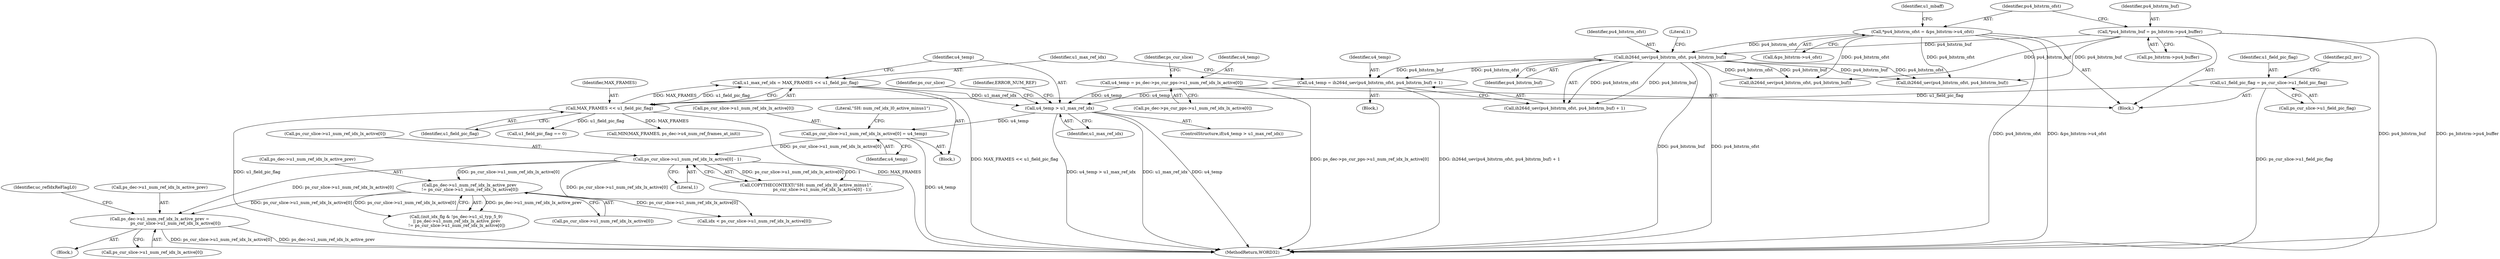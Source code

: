 digraph "0_Android_943323f1d9d3dd5c2634deb26cbe72343ca6b3db_2@array" {
"1000354" [label="(Call,ps_dec->u1_num_ref_idx_lx_active_prev =\n                        ps_cur_slice->u1_num_ref_idx_lx_active[0])"];
"1000329" [label="(Call,ps_dec->u1_num_ref_idx_lx_active_prev\n != ps_cur_slice->u1_num_ref_idx_lx_active[0])"];
"1000288" [label="(Call,ps_cur_slice->u1_num_ref_idx_lx_active[0] - 1)"];
"1000279" [label="(Call,ps_cur_slice->u1_num_ref_idx_lx_active[0] = u4_temp)"];
"1000273" [label="(Call,u4_temp > u1_max_ref_idx)"];
"1000258" [label="(Call,u4_temp = ih264d_uev(pu4_bitstrm_ofst, pu4_bitstrm_buf) + 1)"];
"1000261" [label="(Call,ih264d_uev(pu4_bitstrm_ofst, pu4_bitstrm_buf))"];
"1000147" [label="(Call,*pu4_bitstrm_ofst = &ps_bitstrm->u4_ofst)"];
"1000141" [label="(Call,*pu4_bitstrm_buf = ps_bitstrm->pu4_buffer)"];
"1000244" [label="(Call,u4_temp = ps_dec->ps_cur_pps->u1_num_ref_idx_lx_active[0])"];
"1000267" [label="(Call,u1_max_ref_idx = MAX_FRAMES << u1_field_pic_flag)"];
"1000269" [label="(Call,MAX_FRAMES << u1_field_pic_flag)"];
"1000162" [label="(Call,u1_field_pic_flag = ps_cur_slice->u1_field_pic_flag)"];
"1000268" [label="(Identifier,u1_max_ref_idx)"];
"1000354" [label="(Call,ps_dec->u1_num_ref_idx_lx_active_prev =\n                        ps_cur_slice->u1_num_ref_idx_lx_active[0])"];
"1000246" [label="(Call,ps_dec->ps_cur_pps->u1_num_ref_idx_lx_active[0])"];
"1000263" [label="(Identifier,pu4_bitstrm_buf)"];
"1000274" [label="(Identifier,u4_temp)"];
"1000288" [label="(Call,ps_cur_slice->u1_num_ref_idx_lx_active[0] - 1)"];
"1000295" [label="(Block,)"];
"1000273" [label="(Call,u4_temp > u1_max_ref_idx)"];
"1000272" [label="(ControlStructure,if(u4_temp > u1_max_ref_idx))"];
"1000261" [label="(Call,ih264d_uev(pu4_bitstrm_ofst, pu4_bitstrm_buf))"];
"1000245" [label="(Identifier,u4_temp)"];
"1000269" [label="(Call,MAX_FRAMES << u1_field_pic_flag)"];
"1000163" [label="(Identifier,u1_field_pic_flag)"];
"1000707" [label="(Call,u1_field_pic_flag == 0)"];
"1000265" [label="(Block,)"];
"1000142" [label="(Identifier,pu4_bitstrm_buf)"];
"1000257" [label="(Block,)"];
"1000294" [label="(Literal,1)"];
"1000162" [label="(Call,u1_field_pic_flag = ps_cur_slice->u1_field_pic_flag)"];
"1000279" [label="(Call,ps_cur_slice->u1_num_ref_idx_lx_active[0] = u4_temp)"];
"1000155" [label="(Identifier,u1_mbaff)"];
"1000280" [label="(Call,ps_cur_slice->u1_num_ref_idx_lx_active[0])"];
"1000271" [label="(Identifier,u1_field_pic_flag)"];
"1001036" [label="(MethodReturn,WORD32)"];
"1000286" [label="(Call,COPYTHECONTEXT(\"SH: num_ref_idx_l0_active_minus1\",\n                        ps_cur_slice->u1_num_ref_idx_lx_active[0] - 1))"];
"1000148" [label="(Identifier,pu4_bitstrm_ofst)"];
"1000143" [label="(Call,ps_bitstrm->pu4_buffer)"];
"1000275" [label="(Identifier,u1_max_ref_idx)"];
"1000358" [label="(Call,ps_cur_slice->u1_num_ref_idx_lx_active[0])"];
"1000264" [label="(Literal,1)"];
"1000330" [label="(Call,ps_dec->u1_num_ref_idx_lx_active_prev)"];
"1000761" [label="(Call,ih264d_uev(pu4_bitstrm_ofst, pu4_bitstrm_buf))"];
"1000364" [label="(Identifier,uc_refIdxReFlagL0)"];
"1000329" [label="(Call,ps_dec->u1_num_ref_idx_lx_active_prev\n != ps_cur_slice->u1_num_ref_idx_lx_active[0])"];
"1000322" [label="(Call,(init_idx_flg & !ps_dec->u1_sl_typ_5_9)\n || ps_dec->u1_num_ref_idx_lx_active_prev\n != ps_cur_slice->u1_num_ref_idx_lx_active[0])"];
"1000262" [label="(Identifier,pu4_bitstrm_ofst)"];
"1000174" [label="(Identifier,pi2_mv)"];
"1000282" [label="(Identifier,ps_cur_slice)"];
"1000149" [label="(Call,&ps_bitstrm->u4_ofst)"];
"1000258" [label="(Call,u4_temp = ih264d_uev(pu4_bitstrm_ofst, pu4_bitstrm_buf) + 1)"];
"1000121" [label="(Block,)"];
"1000787" [label="(Call,ih264d_sev(pu4_bitstrm_ofst, pu4_bitstrm_buf))"];
"1000270" [label="(Identifier,MAX_FRAMES)"];
"1000278" [label="(Identifier,ERROR_NUM_REF)"];
"1000289" [label="(Call,ps_cur_slice->u1_num_ref_idx_lx_active[0])"];
"1000260" [label="(Call,ih264d_uev(pu4_bitstrm_ofst, pu4_bitstrm_buf) + 1)"];
"1000614" [label="(Call,MIN(MAX_FRAMES, ps_dec->u4_num_ref_frames_at_init))"];
"1000164" [label="(Call,ps_cur_slice->u1_field_pic_flag)"];
"1000141" [label="(Call,*pu4_bitstrm_buf = ps_bitstrm->pu4_buffer)"];
"1000147" [label="(Call,*pu4_bitstrm_ofst = &ps_bitstrm->u4_ofst)"];
"1000442" [label="(Call,idx < ps_cur_slice->u1_num_ref_idx_lx_active[0])"];
"1000355" [label="(Call,ps_dec->u1_num_ref_idx_lx_active_prev)"];
"1000287" [label="(Literal,\"SH: num_ref_idx_l0_active_minus1\")"];
"1000259" [label="(Identifier,u4_temp)"];
"1000285" [label="(Identifier,u4_temp)"];
"1000244" [label="(Call,u4_temp = ps_dec->ps_cur_pps->u1_num_ref_idx_lx_active[0])"];
"1000267" [label="(Call,u1_max_ref_idx = MAX_FRAMES << u1_field_pic_flag)"];
"1000333" [label="(Call,ps_cur_slice->u1_num_ref_idx_lx_active[0])"];
"1000255" [label="(Identifier,ps_cur_slice)"];
"1000354" -> "1000295"  [label="AST: "];
"1000354" -> "1000358"  [label="CFG: "];
"1000355" -> "1000354"  [label="AST: "];
"1000358" -> "1000354"  [label="AST: "];
"1000364" -> "1000354"  [label="CFG: "];
"1000354" -> "1001036"  [label="DDG: ps_cur_slice->u1_num_ref_idx_lx_active[0]"];
"1000354" -> "1001036"  [label="DDG: ps_dec->u1_num_ref_idx_lx_active_prev"];
"1000329" -> "1000354"  [label="DDG: ps_cur_slice->u1_num_ref_idx_lx_active[0]"];
"1000288" -> "1000354"  [label="DDG: ps_cur_slice->u1_num_ref_idx_lx_active[0]"];
"1000329" -> "1000322"  [label="AST: "];
"1000329" -> "1000333"  [label="CFG: "];
"1000330" -> "1000329"  [label="AST: "];
"1000333" -> "1000329"  [label="AST: "];
"1000322" -> "1000329"  [label="CFG: "];
"1000329" -> "1000322"  [label="DDG: ps_dec->u1_num_ref_idx_lx_active_prev"];
"1000329" -> "1000322"  [label="DDG: ps_cur_slice->u1_num_ref_idx_lx_active[0]"];
"1000288" -> "1000329"  [label="DDG: ps_cur_slice->u1_num_ref_idx_lx_active[0]"];
"1000329" -> "1000442"  [label="DDG: ps_cur_slice->u1_num_ref_idx_lx_active[0]"];
"1000288" -> "1000286"  [label="AST: "];
"1000288" -> "1000294"  [label="CFG: "];
"1000289" -> "1000288"  [label="AST: "];
"1000294" -> "1000288"  [label="AST: "];
"1000286" -> "1000288"  [label="CFG: "];
"1000288" -> "1000286"  [label="DDG: ps_cur_slice->u1_num_ref_idx_lx_active[0]"];
"1000288" -> "1000286"  [label="DDG: 1"];
"1000279" -> "1000288"  [label="DDG: ps_cur_slice->u1_num_ref_idx_lx_active[0]"];
"1000288" -> "1000442"  [label="DDG: ps_cur_slice->u1_num_ref_idx_lx_active[0]"];
"1000279" -> "1000265"  [label="AST: "];
"1000279" -> "1000285"  [label="CFG: "];
"1000280" -> "1000279"  [label="AST: "];
"1000285" -> "1000279"  [label="AST: "];
"1000287" -> "1000279"  [label="CFG: "];
"1000279" -> "1001036"  [label="DDG: u4_temp"];
"1000273" -> "1000279"  [label="DDG: u4_temp"];
"1000273" -> "1000272"  [label="AST: "];
"1000273" -> "1000275"  [label="CFG: "];
"1000274" -> "1000273"  [label="AST: "];
"1000275" -> "1000273"  [label="AST: "];
"1000278" -> "1000273"  [label="CFG: "];
"1000282" -> "1000273"  [label="CFG: "];
"1000273" -> "1001036"  [label="DDG: u1_max_ref_idx"];
"1000273" -> "1001036"  [label="DDG: u4_temp"];
"1000273" -> "1001036"  [label="DDG: u4_temp > u1_max_ref_idx"];
"1000258" -> "1000273"  [label="DDG: u4_temp"];
"1000244" -> "1000273"  [label="DDG: u4_temp"];
"1000267" -> "1000273"  [label="DDG: u1_max_ref_idx"];
"1000258" -> "1000257"  [label="AST: "];
"1000258" -> "1000260"  [label="CFG: "];
"1000259" -> "1000258"  [label="AST: "];
"1000260" -> "1000258"  [label="AST: "];
"1000268" -> "1000258"  [label="CFG: "];
"1000258" -> "1001036"  [label="DDG: ih264d_uev(pu4_bitstrm_ofst, pu4_bitstrm_buf) + 1"];
"1000261" -> "1000258"  [label="DDG: pu4_bitstrm_ofst"];
"1000261" -> "1000258"  [label="DDG: pu4_bitstrm_buf"];
"1000261" -> "1000260"  [label="AST: "];
"1000261" -> "1000263"  [label="CFG: "];
"1000262" -> "1000261"  [label="AST: "];
"1000263" -> "1000261"  [label="AST: "];
"1000264" -> "1000261"  [label="CFG: "];
"1000261" -> "1001036"  [label="DDG: pu4_bitstrm_buf"];
"1000261" -> "1001036"  [label="DDG: pu4_bitstrm_ofst"];
"1000261" -> "1000260"  [label="DDG: pu4_bitstrm_ofst"];
"1000261" -> "1000260"  [label="DDG: pu4_bitstrm_buf"];
"1000147" -> "1000261"  [label="DDG: pu4_bitstrm_ofst"];
"1000141" -> "1000261"  [label="DDG: pu4_bitstrm_buf"];
"1000261" -> "1000761"  [label="DDG: pu4_bitstrm_ofst"];
"1000261" -> "1000761"  [label="DDG: pu4_bitstrm_buf"];
"1000261" -> "1000787"  [label="DDG: pu4_bitstrm_ofst"];
"1000261" -> "1000787"  [label="DDG: pu4_bitstrm_buf"];
"1000147" -> "1000121"  [label="AST: "];
"1000147" -> "1000149"  [label="CFG: "];
"1000148" -> "1000147"  [label="AST: "];
"1000149" -> "1000147"  [label="AST: "];
"1000155" -> "1000147"  [label="CFG: "];
"1000147" -> "1001036"  [label="DDG: &ps_bitstrm->u4_ofst"];
"1000147" -> "1001036"  [label="DDG: pu4_bitstrm_ofst"];
"1000147" -> "1000761"  [label="DDG: pu4_bitstrm_ofst"];
"1000147" -> "1000787"  [label="DDG: pu4_bitstrm_ofst"];
"1000141" -> "1000121"  [label="AST: "];
"1000141" -> "1000143"  [label="CFG: "];
"1000142" -> "1000141"  [label="AST: "];
"1000143" -> "1000141"  [label="AST: "];
"1000148" -> "1000141"  [label="CFG: "];
"1000141" -> "1001036"  [label="DDG: pu4_bitstrm_buf"];
"1000141" -> "1001036"  [label="DDG: ps_bitstrm->pu4_buffer"];
"1000141" -> "1000761"  [label="DDG: pu4_bitstrm_buf"];
"1000141" -> "1000787"  [label="DDG: pu4_bitstrm_buf"];
"1000244" -> "1000121"  [label="AST: "];
"1000244" -> "1000246"  [label="CFG: "];
"1000245" -> "1000244"  [label="AST: "];
"1000246" -> "1000244"  [label="AST: "];
"1000255" -> "1000244"  [label="CFG: "];
"1000244" -> "1001036"  [label="DDG: ps_dec->ps_cur_pps->u1_num_ref_idx_lx_active[0]"];
"1000267" -> "1000265"  [label="AST: "];
"1000267" -> "1000269"  [label="CFG: "];
"1000268" -> "1000267"  [label="AST: "];
"1000269" -> "1000267"  [label="AST: "];
"1000274" -> "1000267"  [label="CFG: "];
"1000267" -> "1001036"  [label="DDG: MAX_FRAMES << u1_field_pic_flag"];
"1000269" -> "1000267"  [label="DDG: MAX_FRAMES"];
"1000269" -> "1000267"  [label="DDG: u1_field_pic_flag"];
"1000269" -> "1000271"  [label="CFG: "];
"1000270" -> "1000269"  [label="AST: "];
"1000271" -> "1000269"  [label="AST: "];
"1000269" -> "1001036"  [label="DDG: MAX_FRAMES"];
"1000269" -> "1001036"  [label="DDG: u1_field_pic_flag"];
"1000162" -> "1000269"  [label="DDG: u1_field_pic_flag"];
"1000269" -> "1000614"  [label="DDG: MAX_FRAMES"];
"1000269" -> "1000707"  [label="DDG: u1_field_pic_flag"];
"1000162" -> "1000121"  [label="AST: "];
"1000162" -> "1000164"  [label="CFG: "];
"1000163" -> "1000162"  [label="AST: "];
"1000164" -> "1000162"  [label="AST: "];
"1000174" -> "1000162"  [label="CFG: "];
"1000162" -> "1001036"  [label="DDG: ps_cur_slice->u1_field_pic_flag"];
}
